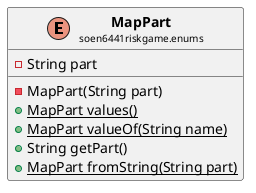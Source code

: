 @startuml

skinparam svgLinkTarget _parent
skinparam linetype ortho
set namespaceSeparator none
enum "<b><size:14>MapPart</b>\n<size:10>soen6441riskgame.enums" as soen6441riskgame.enums.MapPart  [[../../soen6441riskgame/enums/MapPart.html{soen6441riskgame.enums.MapPart}]] {
-String part
-MapPart(String part)
{static} +MapPart values()
{static} +MapPart valueOf(String name)
+String getPart()
{static} +MapPart fromString(String part)
}



@enduml
